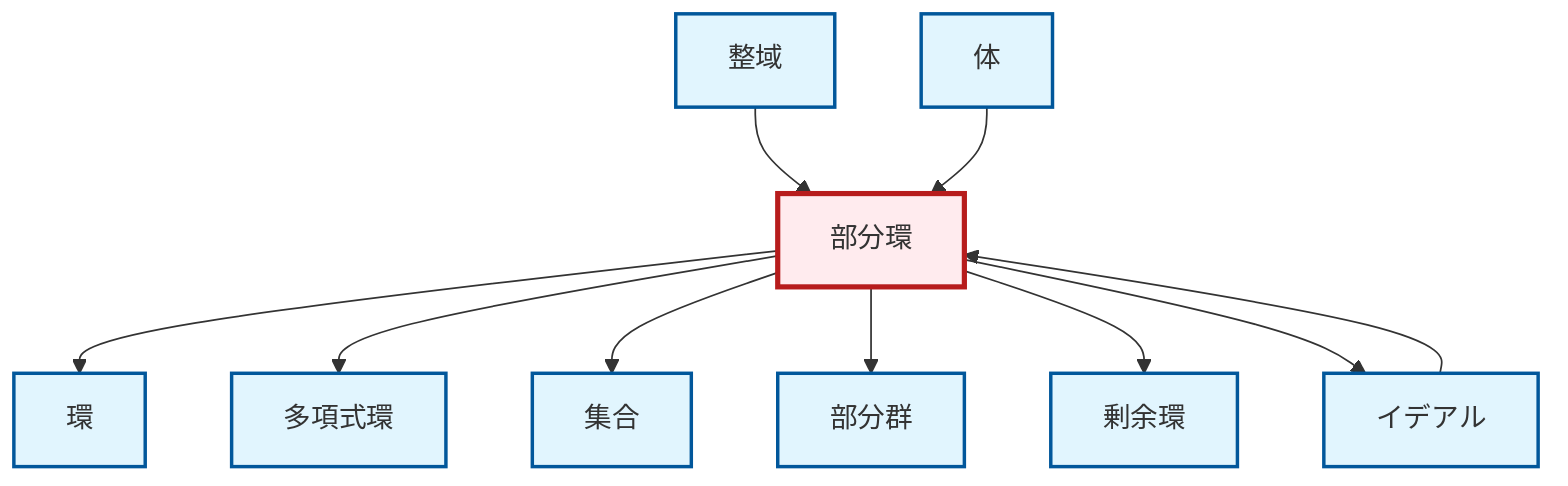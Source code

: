 graph TD
    classDef definition fill:#e1f5fe,stroke:#01579b,stroke-width:2px
    classDef theorem fill:#f3e5f5,stroke:#4a148c,stroke-width:2px
    classDef axiom fill:#fff3e0,stroke:#e65100,stroke-width:2px
    classDef example fill:#e8f5e9,stroke:#1b5e20,stroke-width:2px
    classDef current fill:#ffebee,stroke:#b71c1c,stroke-width:3px
    def-field["体"]:::definition
    def-ideal["イデアル"]:::definition
    def-subring["部分環"]:::definition
    def-ring["環"]:::definition
    def-polynomial-ring["多項式環"]:::definition
    def-integral-domain["整域"]:::definition
    def-quotient-ring["剰余環"]:::definition
    def-set["集合"]:::definition
    def-subgroup["部分群"]:::definition
    def-subring --> def-ring
    def-integral-domain --> def-subring
    def-ideal --> def-subring
    def-subring --> def-polynomial-ring
    def-subring --> def-set
    def-subring --> def-subgroup
    def-subring --> def-quotient-ring
    def-subring --> def-ideal
    def-field --> def-subring
    class def-subring current
